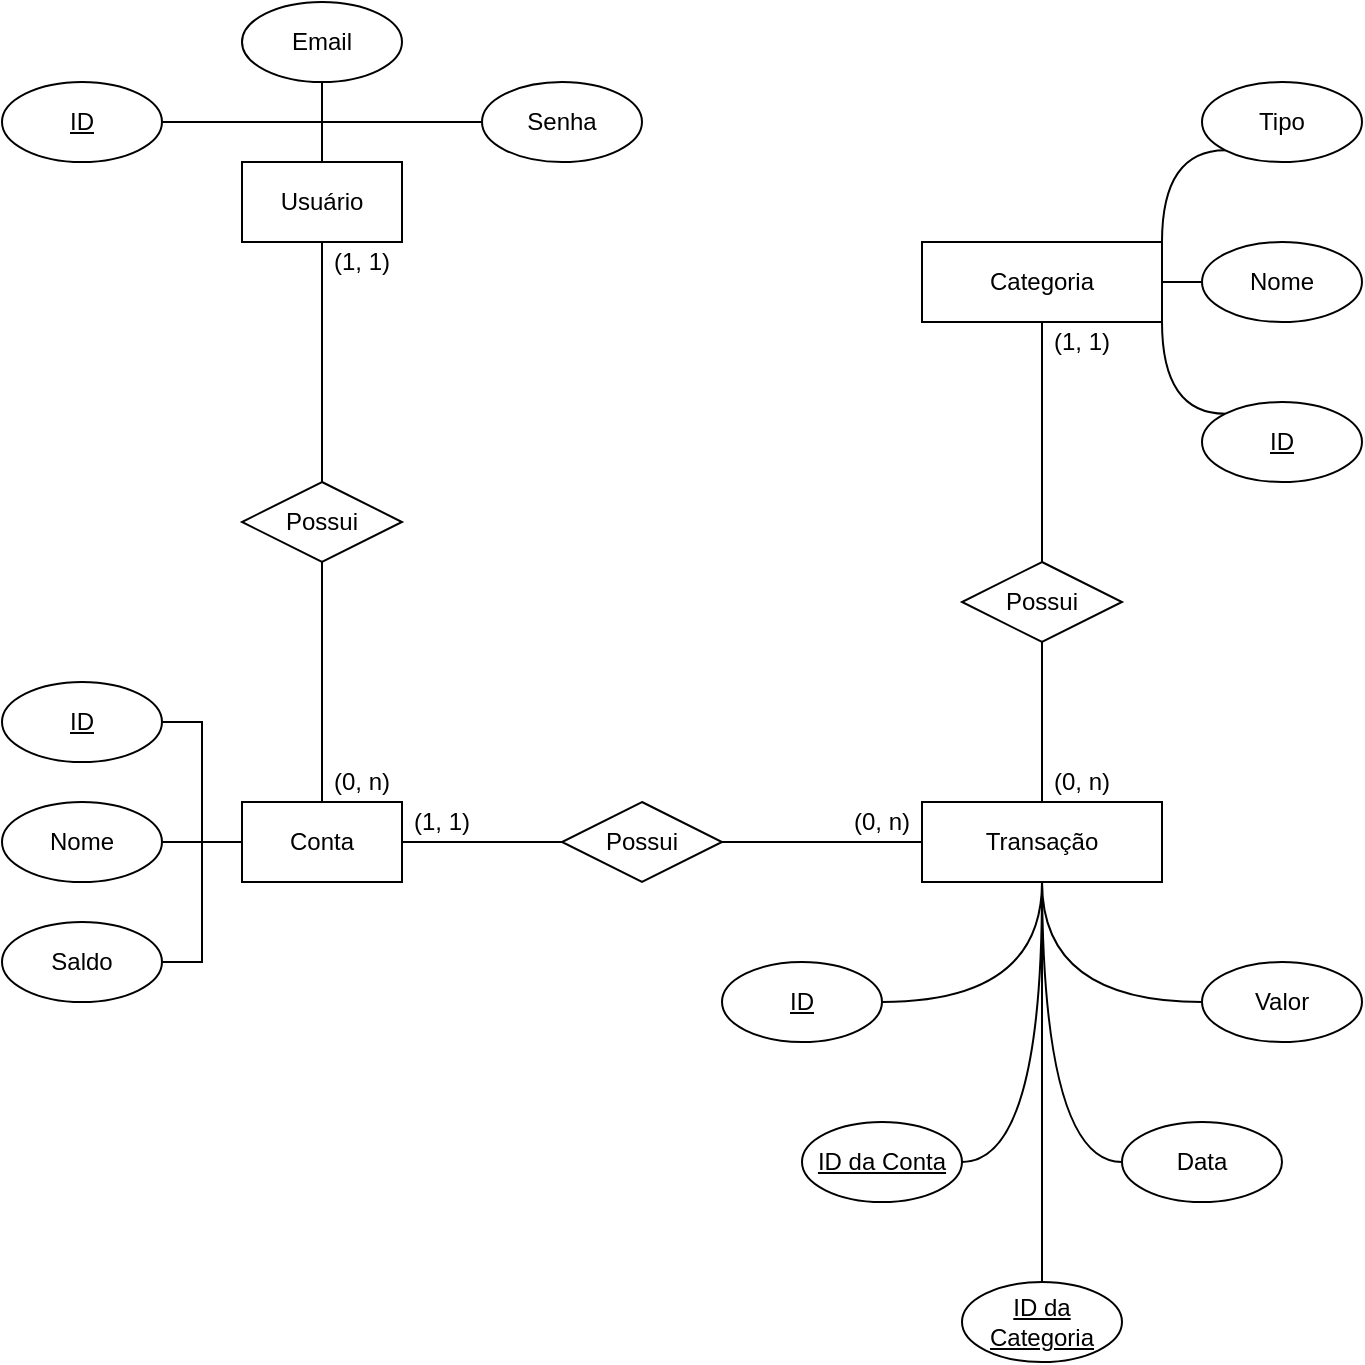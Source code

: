 <mxfile version="23.1.7" type="github">
  <diagram id="C5RBs43oDa-KdzZeNtuy" name="Page-1">
    <mxGraphModel dx="810" dy="491" grid="1" gridSize="10" guides="1" tooltips="1" connect="1" arrows="1" fold="1" page="1" pageScale="1" pageWidth="827" pageHeight="1169" math="0" shadow="0">
      <root>
        <mxCell id="WIyWlLk6GJQsqaUBKTNV-0" />
        <mxCell id="WIyWlLk6GJQsqaUBKTNV-1" parent="WIyWlLk6GJQsqaUBKTNV-0" />
        <mxCell id="wtfBpi-8Slc7pw-I-eGy-10" style="edgeStyle=orthogonalEdgeStyle;rounded=0;orthogonalLoop=1;jettySize=auto;html=1;exitX=0.5;exitY=1;exitDx=0;exitDy=0;entryX=0.5;entryY=0;entryDx=0;entryDy=0;endArrow=none;endFill=0;" edge="1" parent="WIyWlLk6GJQsqaUBKTNV-1" source="wtfBpi-8Slc7pw-I-eGy-0" target="wtfBpi-8Slc7pw-I-eGy-9">
          <mxGeometry relative="1" as="geometry" />
        </mxCell>
        <mxCell id="wtfBpi-8Slc7pw-I-eGy-0" value="Usuário" style="whiteSpace=wrap;html=1;align=center;" vertex="1" parent="WIyWlLk6GJQsqaUBKTNV-1">
          <mxGeometry x="160" y="120" width="80" height="40" as="geometry" />
        </mxCell>
        <mxCell id="wtfBpi-8Slc7pw-I-eGy-6" style="edgeStyle=orthogonalEdgeStyle;rounded=0;orthogonalLoop=1;jettySize=auto;html=1;exitX=1;exitY=0.5;exitDx=0;exitDy=0;entryX=0.5;entryY=0;entryDx=0;entryDy=0;endArrow=none;endFill=0;" edge="1" parent="WIyWlLk6GJQsqaUBKTNV-1" source="wtfBpi-8Slc7pw-I-eGy-1" target="wtfBpi-8Slc7pw-I-eGy-0">
          <mxGeometry relative="1" as="geometry" />
        </mxCell>
        <mxCell id="wtfBpi-8Slc7pw-I-eGy-1" value="ID" style="ellipse;whiteSpace=wrap;html=1;align=center;fontStyle=4;" vertex="1" parent="WIyWlLk6GJQsqaUBKTNV-1">
          <mxGeometry x="40" y="80" width="80" height="40" as="geometry" />
        </mxCell>
        <mxCell id="wtfBpi-8Slc7pw-I-eGy-8" style="edgeStyle=orthogonalEdgeStyle;rounded=0;orthogonalLoop=1;jettySize=auto;html=1;exitX=0.5;exitY=1;exitDx=0;exitDy=0;entryX=0.5;entryY=0;entryDx=0;entryDy=0;endArrow=none;endFill=0;" edge="1" parent="WIyWlLk6GJQsqaUBKTNV-1" source="wtfBpi-8Slc7pw-I-eGy-3" target="wtfBpi-8Slc7pw-I-eGy-0">
          <mxGeometry relative="1" as="geometry" />
        </mxCell>
        <mxCell id="wtfBpi-8Slc7pw-I-eGy-3" value="Email" style="ellipse;whiteSpace=wrap;html=1;align=center;" vertex="1" parent="WIyWlLk6GJQsqaUBKTNV-1">
          <mxGeometry x="160" y="40" width="80" height="40" as="geometry" />
        </mxCell>
        <mxCell id="wtfBpi-8Slc7pw-I-eGy-7" style="edgeStyle=orthogonalEdgeStyle;rounded=0;orthogonalLoop=1;jettySize=auto;html=1;exitX=0;exitY=0.5;exitDx=0;exitDy=0;entryX=0.5;entryY=0;entryDx=0;entryDy=0;endArrow=none;endFill=0;" edge="1" parent="WIyWlLk6GJQsqaUBKTNV-1" source="wtfBpi-8Slc7pw-I-eGy-4" target="wtfBpi-8Slc7pw-I-eGy-0">
          <mxGeometry relative="1" as="geometry" />
        </mxCell>
        <mxCell id="wtfBpi-8Slc7pw-I-eGy-4" value="Senha" style="ellipse;whiteSpace=wrap;html=1;align=center;" vertex="1" parent="WIyWlLk6GJQsqaUBKTNV-1">
          <mxGeometry x="280" y="80" width="80" height="40" as="geometry" />
        </mxCell>
        <mxCell id="wtfBpi-8Slc7pw-I-eGy-19" style="edgeStyle=orthogonalEdgeStyle;rounded=0;orthogonalLoop=1;jettySize=auto;html=1;exitX=0.5;exitY=1;exitDx=0;exitDy=0;entryX=0.5;entryY=0;entryDx=0;entryDy=0;endArrow=none;endFill=0;" edge="1" parent="WIyWlLk6GJQsqaUBKTNV-1" source="wtfBpi-8Slc7pw-I-eGy-9" target="wtfBpi-8Slc7pw-I-eGy-12">
          <mxGeometry relative="1" as="geometry" />
        </mxCell>
        <mxCell id="wtfBpi-8Slc7pw-I-eGy-9" value="Possui" style="shape=rhombus;perimeter=rhombusPerimeter;whiteSpace=wrap;html=1;align=center;" vertex="1" parent="WIyWlLk6GJQsqaUBKTNV-1">
          <mxGeometry x="160" y="280" width="80" height="40" as="geometry" />
        </mxCell>
        <mxCell id="wtfBpi-8Slc7pw-I-eGy-12" value="Conta" style="whiteSpace=wrap;html=1;align=center;" vertex="1" parent="WIyWlLk6GJQsqaUBKTNV-1">
          <mxGeometry x="160" y="440" width="80" height="40" as="geometry" />
        </mxCell>
        <mxCell id="wtfBpi-8Slc7pw-I-eGy-18" style="edgeStyle=orthogonalEdgeStyle;rounded=0;orthogonalLoop=1;jettySize=auto;html=1;exitX=1;exitY=0.5;exitDx=0;exitDy=0;entryX=0;entryY=0.5;entryDx=0;entryDy=0;endArrow=none;endFill=0;" edge="1" parent="WIyWlLk6GJQsqaUBKTNV-1" source="wtfBpi-8Slc7pw-I-eGy-13" target="wtfBpi-8Slc7pw-I-eGy-12">
          <mxGeometry relative="1" as="geometry" />
        </mxCell>
        <mxCell id="wtfBpi-8Slc7pw-I-eGy-13" value="ID" style="ellipse;whiteSpace=wrap;html=1;align=center;fontStyle=4;" vertex="1" parent="WIyWlLk6GJQsqaUBKTNV-1">
          <mxGeometry x="40" y="380" width="80" height="40" as="geometry" />
        </mxCell>
        <mxCell id="wtfBpi-8Slc7pw-I-eGy-17" style="edgeStyle=orthogonalEdgeStyle;rounded=0;orthogonalLoop=1;jettySize=auto;html=1;exitX=1;exitY=0.5;exitDx=0;exitDy=0;entryX=0;entryY=0.5;entryDx=0;entryDy=0;endArrow=none;endFill=0;" edge="1" parent="WIyWlLk6GJQsqaUBKTNV-1" source="wtfBpi-8Slc7pw-I-eGy-14" target="wtfBpi-8Slc7pw-I-eGy-12">
          <mxGeometry relative="1" as="geometry" />
        </mxCell>
        <mxCell id="wtfBpi-8Slc7pw-I-eGy-14" value="Nome" style="ellipse;whiteSpace=wrap;html=1;align=center;" vertex="1" parent="WIyWlLk6GJQsqaUBKTNV-1">
          <mxGeometry x="40" y="440" width="80" height="40" as="geometry" />
        </mxCell>
        <mxCell id="wtfBpi-8Slc7pw-I-eGy-16" style="edgeStyle=orthogonalEdgeStyle;rounded=0;orthogonalLoop=1;jettySize=auto;html=1;exitX=1;exitY=0.5;exitDx=0;exitDy=0;entryX=0;entryY=0.5;entryDx=0;entryDy=0;endArrow=none;endFill=0;strokeColor=default;" edge="1" parent="WIyWlLk6GJQsqaUBKTNV-1" source="wtfBpi-8Slc7pw-I-eGy-15" target="wtfBpi-8Slc7pw-I-eGy-12">
          <mxGeometry relative="1" as="geometry" />
        </mxCell>
        <mxCell id="wtfBpi-8Slc7pw-I-eGy-15" value="Saldo" style="ellipse;whiteSpace=wrap;html=1;align=center;" vertex="1" parent="WIyWlLk6GJQsqaUBKTNV-1">
          <mxGeometry x="40" y="500" width="80" height="40" as="geometry" />
        </mxCell>
        <mxCell id="wtfBpi-8Slc7pw-I-eGy-20" value="(0, n)" style="text;strokeColor=none;align=center;fillColor=none;html=1;verticalAlign=middle;whiteSpace=wrap;rounded=0;" vertex="1" parent="WIyWlLk6GJQsqaUBKTNV-1">
          <mxGeometry x="200" y="420" width="40" height="20" as="geometry" />
        </mxCell>
        <mxCell id="wtfBpi-8Slc7pw-I-eGy-21" value="(1, 1)" style="text;strokeColor=none;align=center;fillColor=none;html=1;verticalAlign=middle;whiteSpace=wrap;rounded=0;" vertex="1" parent="WIyWlLk6GJQsqaUBKTNV-1">
          <mxGeometry x="200" y="160" width="40" height="20" as="geometry" />
        </mxCell>
        <mxCell id="wtfBpi-8Slc7pw-I-eGy-43" style="edgeStyle=orthogonalEdgeStyle;rounded=0;orthogonalLoop=1;jettySize=auto;html=1;exitX=0.5;exitY=0;exitDx=0;exitDy=0;entryX=0.5;entryY=1;entryDx=0;entryDy=0;endArrow=none;endFill=0;" edge="1" parent="WIyWlLk6GJQsqaUBKTNV-1" source="wtfBpi-8Slc7pw-I-eGy-22" target="wtfBpi-8Slc7pw-I-eGy-41">
          <mxGeometry relative="1" as="geometry" />
        </mxCell>
        <mxCell id="wtfBpi-8Slc7pw-I-eGy-22" value="Transação" style="whiteSpace=wrap;html=1;align=center;" vertex="1" parent="WIyWlLk6GJQsqaUBKTNV-1">
          <mxGeometry x="500" y="440" width="120" height="40" as="geometry" />
        </mxCell>
        <mxCell id="wtfBpi-8Slc7pw-I-eGy-37" style="edgeStyle=orthogonalEdgeStyle;rounded=0;orthogonalLoop=1;jettySize=auto;html=1;exitX=0;exitY=0.5;exitDx=0;exitDy=0;entryX=1;entryY=0.5;entryDx=0;entryDy=0;endArrow=none;endFill=0;" edge="1" parent="WIyWlLk6GJQsqaUBKTNV-1" source="wtfBpi-8Slc7pw-I-eGy-23" target="wtfBpi-8Slc7pw-I-eGy-12">
          <mxGeometry relative="1" as="geometry" />
        </mxCell>
        <mxCell id="wtfBpi-8Slc7pw-I-eGy-38" style="edgeStyle=orthogonalEdgeStyle;rounded=0;orthogonalLoop=1;jettySize=auto;html=1;exitX=1;exitY=0.5;exitDx=0;exitDy=0;entryX=0;entryY=0.5;entryDx=0;entryDy=0;endArrow=none;endFill=0;" edge="1" parent="WIyWlLk6GJQsqaUBKTNV-1" source="wtfBpi-8Slc7pw-I-eGy-23" target="wtfBpi-8Slc7pw-I-eGy-22">
          <mxGeometry relative="1" as="geometry" />
        </mxCell>
        <mxCell id="wtfBpi-8Slc7pw-I-eGy-23" value="Possui" style="shape=rhombus;perimeter=rhombusPerimeter;whiteSpace=wrap;html=1;align=center;" vertex="1" parent="WIyWlLk6GJQsqaUBKTNV-1">
          <mxGeometry x="320" y="440" width="80" height="40" as="geometry" />
        </mxCell>
        <mxCell id="wtfBpi-8Slc7pw-I-eGy-36" style="edgeStyle=orthogonalEdgeStyle;rounded=0;orthogonalLoop=1;jettySize=auto;html=1;exitX=1;exitY=0.5;exitDx=0;exitDy=0;entryX=0.5;entryY=1;entryDx=0;entryDy=0;curved=1;endArrow=none;endFill=0;" edge="1" parent="WIyWlLk6GJQsqaUBKTNV-1" source="wtfBpi-8Slc7pw-I-eGy-25" target="wtfBpi-8Slc7pw-I-eGy-22">
          <mxGeometry relative="1" as="geometry" />
        </mxCell>
        <mxCell id="wtfBpi-8Slc7pw-I-eGy-25" value="ID" style="ellipse;whiteSpace=wrap;html=1;align=center;fontStyle=4;" vertex="1" parent="WIyWlLk6GJQsqaUBKTNV-1">
          <mxGeometry x="400" y="520" width="80" height="40" as="geometry" />
        </mxCell>
        <mxCell id="wtfBpi-8Slc7pw-I-eGy-32" style="edgeStyle=orthogonalEdgeStyle;rounded=0;orthogonalLoop=1;jettySize=auto;html=1;exitX=1;exitY=0;exitDx=0;exitDy=0;curved=1;endArrow=none;endFill=0;strokeColor=none;" edge="1" parent="WIyWlLk6GJQsqaUBKTNV-1" source="wtfBpi-8Slc7pw-I-eGy-26">
          <mxGeometry relative="1" as="geometry">
            <mxPoint x="560" y="480" as="targetPoint" />
          </mxGeometry>
        </mxCell>
        <mxCell id="wtfBpi-8Slc7pw-I-eGy-33" style="edgeStyle=orthogonalEdgeStyle;rounded=0;orthogonalLoop=1;jettySize=auto;html=1;exitX=1;exitY=0.5;exitDx=0;exitDy=0;curved=1;endArrow=none;endFill=0;" edge="1" parent="WIyWlLk6GJQsqaUBKTNV-1" source="wtfBpi-8Slc7pw-I-eGy-26">
          <mxGeometry relative="1" as="geometry">
            <mxPoint x="560" y="480" as="targetPoint" />
          </mxGeometry>
        </mxCell>
        <mxCell id="wtfBpi-8Slc7pw-I-eGy-26" value="ID da Conta" style="ellipse;whiteSpace=wrap;html=1;align=center;fontStyle=4;" vertex="1" parent="WIyWlLk6GJQsqaUBKTNV-1">
          <mxGeometry x="440" y="600" width="80" height="40" as="geometry" />
        </mxCell>
        <mxCell id="wtfBpi-8Slc7pw-I-eGy-31" style="edgeStyle=orthogonalEdgeStyle;rounded=0;orthogonalLoop=1;jettySize=auto;html=1;exitX=0.5;exitY=0;exitDx=0;exitDy=0;entryX=0.5;entryY=1;entryDx=0;entryDy=0;endArrow=none;endFill=0;" edge="1" parent="WIyWlLk6GJQsqaUBKTNV-1" source="wtfBpi-8Slc7pw-I-eGy-27" target="wtfBpi-8Slc7pw-I-eGy-22">
          <mxGeometry relative="1" as="geometry" />
        </mxCell>
        <mxCell id="wtfBpi-8Slc7pw-I-eGy-27" value="ID da Categoria" style="ellipse;whiteSpace=wrap;html=1;align=center;fontStyle=4;" vertex="1" parent="WIyWlLk6GJQsqaUBKTNV-1">
          <mxGeometry x="520" y="680" width="80" height="40" as="geometry" />
        </mxCell>
        <mxCell id="wtfBpi-8Slc7pw-I-eGy-34" style="edgeStyle=orthogonalEdgeStyle;rounded=0;orthogonalLoop=1;jettySize=auto;html=1;exitX=0;exitY=0.5;exitDx=0;exitDy=0;curved=1;endArrow=none;endFill=0;" edge="1" parent="WIyWlLk6GJQsqaUBKTNV-1" source="wtfBpi-8Slc7pw-I-eGy-29">
          <mxGeometry relative="1" as="geometry">
            <mxPoint x="560" y="480" as="targetPoint" />
          </mxGeometry>
        </mxCell>
        <mxCell id="wtfBpi-8Slc7pw-I-eGy-29" value="Data" style="ellipse;whiteSpace=wrap;html=1;align=center;" vertex="1" parent="WIyWlLk6GJQsqaUBKTNV-1">
          <mxGeometry x="600" y="600" width="80" height="40" as="geometry" />
        </mxCell>
        <mxCell id="wtfBpi-8Slc7pw-I-eGy-35" style="edgeStyle=orthogonalEdgeStyle;rounded=0;orthogonalLoop=1;jettySize=auto;html=1;exitX=0;exitY=0.5;exitDx=0;exitDy=0;curved=1;endArrow=none;endFill=0;" edge="1" parent="WIyWlLk6GJQsqaUBKTNV-1" source="wtfBpi-8Slc7pw-I-eGy-30" target="wtfBpi-8Slc7pw-I-eGy-22">
          <mxGeometry relative="1" as="geometry" />
        </mxCell>
        <mxCell id="wtfBpi-8Slc7pw-I-eGy-30" value="Valor" style="ellipse;whiteSpace=wrap;html=1;align=center;" vertex="1" parent="WIyWlLk6GJQsqaUBKTNV-1">
          <mxGeometry x="640" y="520" width="80" height="40" as="geometry" />
        </mxCell>
        <mxCell id="wtfBpi-8Slc7pw-I-eGy-39" value="(0, n)" style="text;strokeColor=none;align=center;fillColor=none;html=1;verticalAlign=middle;whiteSpace=wrap;rounded=0;" vertex="1" parent="WIyWlLk6GJQsqaUBKTNV-1">
          <mxGeometry x="460" y="440" width="40" height="20" as="geometry" />
        </mxCell>
        <mxCell id="wtfBpi-8Slc7pw-I-eGy-40" value="(1, 1)" style="text;strokeColor=none;align=center;fillColor=none;html=1;verticalAlign=middle;whiteSpace=wrap;rounded=0;" vertex="1" parent="WIyWlLk6GJQsqaUBKTNV-1">
          <mxGeometry x="240" y="440" width="40" height="20" as="geometry" />
        </mxCell>
        <mxCell id="wtfBpi-8Slc7pw-I-eGy-44" style="edgeStyle=orthogonalEdgeStyle;rounded=0;orthogonalLoop=1;jettySize=auto;html=1;exitX=0.5;exitY=0;exitDx=0;exitDy=0;entryX=0.5;entryY=1;entryDx=0;entryDy=0;endArrow=none;endFill=0;" edge="1" parent="WIyWlLk6GJQsqaUBKTNV-1" source="wtfBpi-8Slc7pw-I-eGy-41" target="wtfBpi-8Slc7pw-I-eGy-42">
          <mxGeometry relative="1" as="geometry" />
        </mxCell>
        <mxCell id="wtfBpi-8Slc7pw-I-eGy-41" value="Possui" style="shape=rhombus;perimeter=rhombusPerimeter;whiteSpace=wrap;html=1;align=center;" vertex="1" parent="WIyWlLk6GJQsqaUBKTNV-1">
          <mxGeometry x="520" y="320" width="80" height="40" as="geometry" />
        </mxCell>
        <mxCell id="wtfBpi-8Slc7pw-I-eGy-42" value="Categoria" style="whiteSpace=wrap;html=1;align=center;" vertex="1" parent="WIyWlLk6GJQsqaUBKTNV-1">
          <mxGeometry x="500" y="160" width="120" height="40" as="geometry" />
        </mxCell>
        <mxCell id="wtfBpi-8Slc7pw-I-eGy-45" value="(1, 1)" style="text;strokeColor=none;align=center;fillColor=none;html=1;verticalAlign=middle;whiteSpace=wrap;rounded=0;" vertex="1" parent="WIyWlLk6GJQsqaUBKTNV-1">
          <mxGeometry x="560" y="200" width="40" height="20" as="geometry" />
        </mxCell>
        <mxCell id="wtfBpi-8Slc7pw-I-eGy-46" value="(0, n)" style="text;strokeColor=none;align=center;fillColor=none;html=1;verticalAlign=middle;whiteSpace=wrap;rounded=0;" vertex="1" parent="WIyWlLk6GJQsqaUBKTNV-1">
          <mxGeometry x="560" y="420" width="40" height="20" as="geometry" />
        </mxCell>
        <mxCell id="wtfBpi-8Slc7pw-I-eGy-51" style="edgeStyle=orthogonalEdgeStyle;rounded=0;orthogonalLoop=1;jettySize=auto;html=1;exitX=0;exitY=0;exitDx=0;exitDy=0;entryX=1;entryY=1;entryDx=0;entryDy=0;curved=1;endArrow=none;endFill=0;" edge="1" parent="WIyWlLk6GJQsqaUBKTNV-1" source="wtfBpi-8Slc7pw-I-eGy-47" target="wtfBpi-8Slc7pw-I-eGy-42">
          <mxGeometry relative="1" as="geometry" />
        </mxCell>
        <mxCell id="wtfBpi-8Slc7pw-I-eGy-47" value="ID" style="ellipse;whiteSpace=wrap;html=1;align=center;fontStyle=4;" vertex="1" parent="WIyWlLk6GJQsqaUBKTNV-1">
          <mxGeometry x="640" y="240" width="80" height="40" as="geometry" />
        </mxCell>
        <mxCell id="wtfBpi-8Slc7pw-I-eGy-52" style="edgeStyle=orthogonalEdgeStyle;rounded=0;orthogonalLoop=1;jettySize=auto;html=1;exitX=0;exitY=0.5;exitDx=0;exitDy=0;endArrow=none;endFill=0;" edge="1" parent="WIyWlLk6GJQsqaUBKTNV-1" source="wtfBpi-8Slc7pw-I-eGy-49" target="wtfBpi-8Slc7pw-I-eGy-42">
          <mxGeometry relative="1" as="geometry" />
        </mxCell>
        <mxCell id="wtfBpi-8Slc7pw-I-eGy-49" value="Nome" style="ellipse;whiteSpace=wrap;html=1;align=center;" vertex="1" parent="WIyWlLk6GJQsqaUBKTNV-1">
          <mxGeometry x="640" y="160" width="80" height="40" as="geometry" />
        </mxCell>
        <mxCell id="wtfBpi-8Slc7pw-I-eGy-53" style="edgeStyle=orthogonalEdgeStyle;rounded=0;orthogonalLoop=1;jettySize=auto;html=1;exitX=0;exitY=1;exitDx=0;exitDy=0;entryX=1;entryY=0;entryDx=0;entryDy=0;curved=1;endArrow=none;endFill=0;" edge="1" parent="WIyWlLk6GJQsqaUBKTNV-1" source="wtfBpi-8Slc7pw-I-eGy-50" target="wtfBpi-8Slc7pw-I-eGy-42">
          <mxGeometry relative="1" as="geometry" />
        </mxCell>
        <mxCell id="wtfBpi-8Slc7pw-I-eGy-50" value="Tipo" style="ellipse;whiteSpace=wrap;html=1;align=center;" vertex="1" parent="WIyWlLk6GJQsqaUBKTNV-1">
          <mxGeometry x="640" y="80" width="80" height="40" as="geometry" />
        </mxCell>
      </root>
    </mxGraphModel>
  </diagram>
</mxfile>
